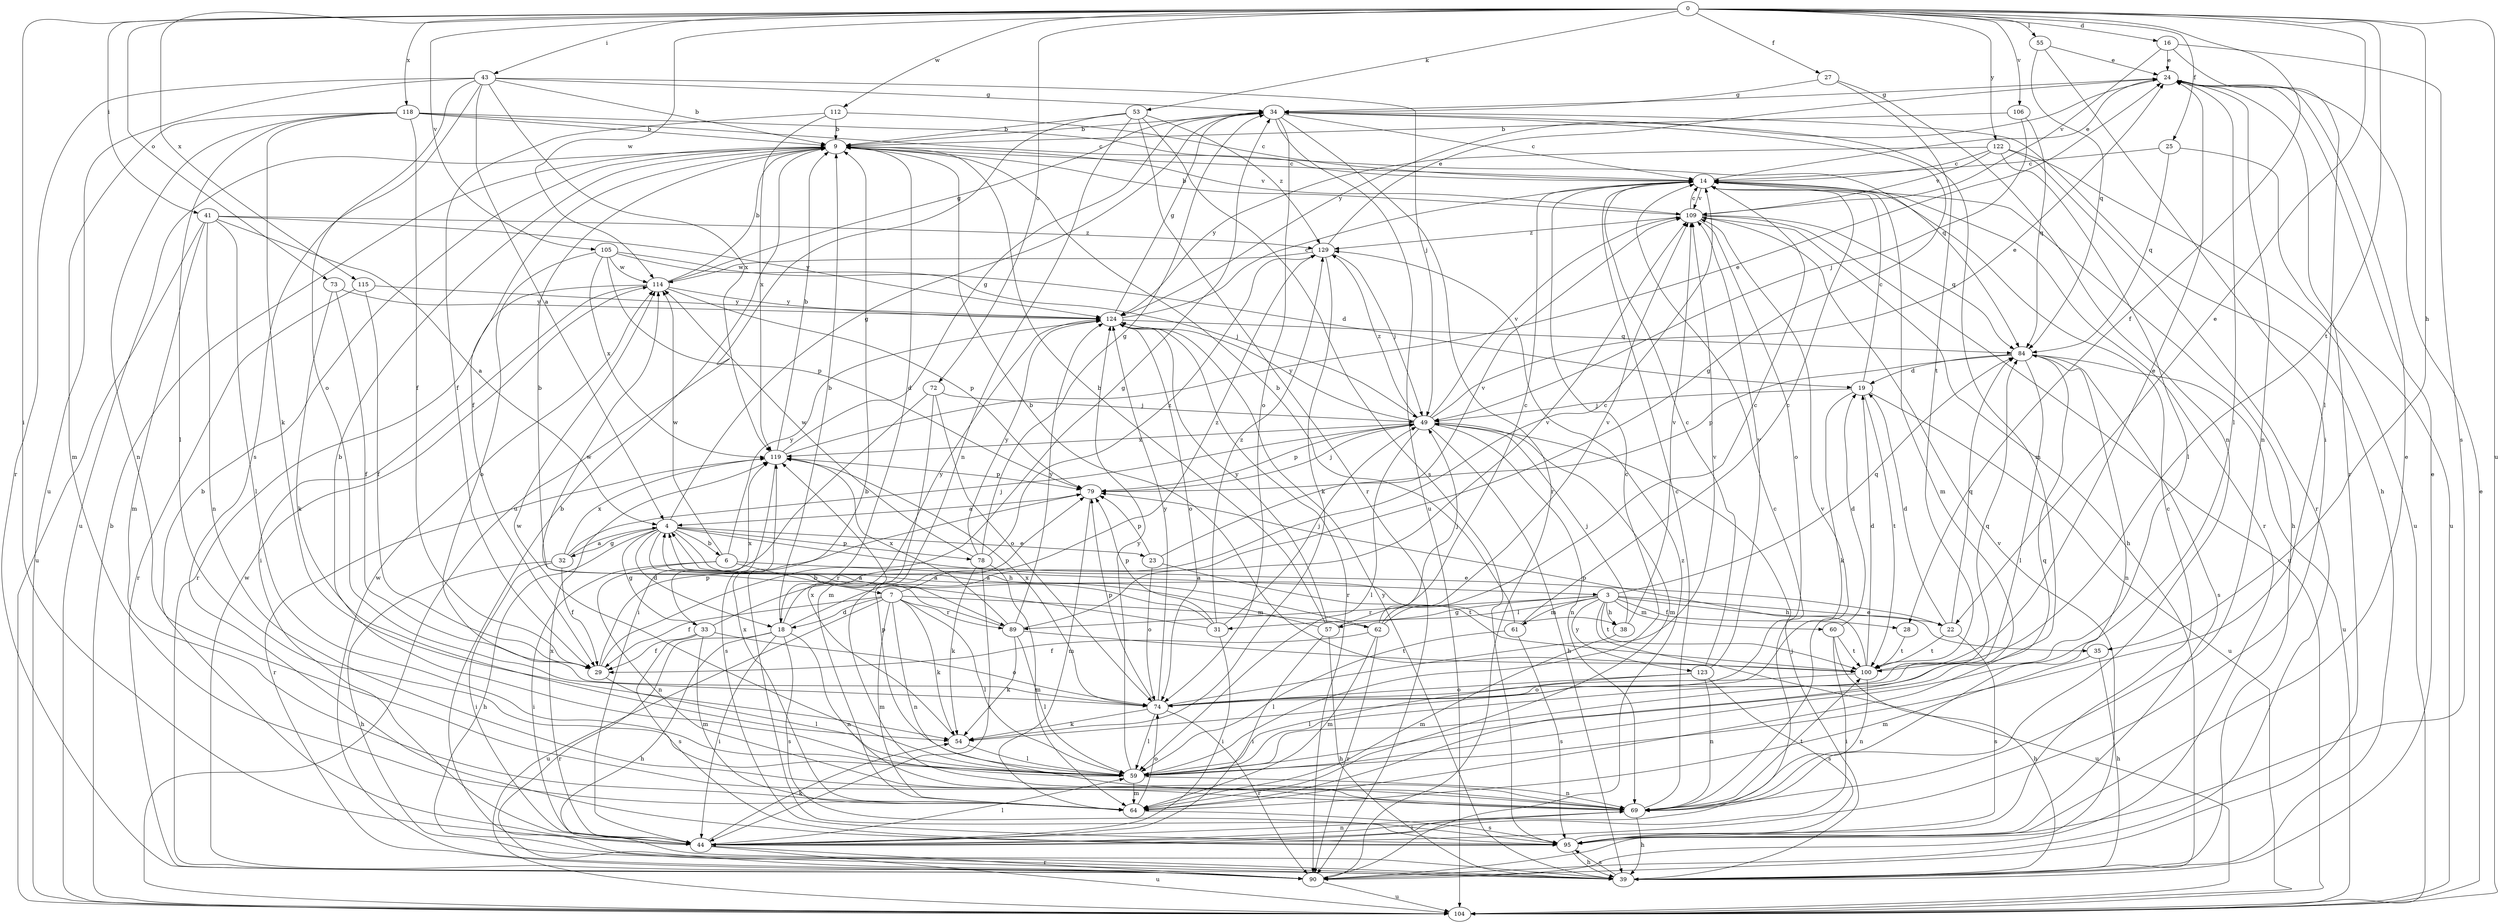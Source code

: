 strict digraph  {
0;
3;
4;
6;
7;
9;
14;
16;
18;
19;
22;
23;
24;
25;
27;
28;
29;
31;
32;
33;
34;
35;
38;
39;
41;
43;
44;
49;
53;
54;
55;
57;
59;
60;
61;
62;
64;
69;
72;
73;
74;
78;
79;
84;
89;
90;
95;
100;
104;
105;
106;
109;
112;
114;
115;
118;
119;
122;
123;
124;
129;
0 -> 16  [label=d];
0 -> 22  [label=e];
0 -> 25  [label=f];
0 -> 27  [label=f];
0 -> 28  [label=f];
0 -> 35  [label=h];
0 -> 41  [label=i];
0 -> 43  [label=i];
0 -> 44  [label=i];
0 -> 53  [label=k];
0 -> 55  [label=l];
0 -> 72  [label=o];
0 -> 73  [label=o];
0 -> 100  [label=t];
0 -> 104  [label=u];
0 -> 105  [label=v];
0 -> 106  [label=v];
0 -> 112  [label=w];
0 -> 114  [label=w];
0 -> 115  [label=x];
0 -> 118  [label=x];
0 -> 122  [label=y];
3 -> 22  [label=e];
3 -> 28  [label=f];
3 -> 31  [label=g];
3 -> 35  [label=h];
3 -> 38  [label=h];
3 -> 57  [label=l];
3 -> 60  [label=m];
3 -> 61  [label=m];
3 -> 84  [label=q];
3 -> 89  [label=r];
3 -> 100  [label=t];
3 -> 104  [label=u];
3 -> 123  [label=y];
4 -> 6  [label=b];
4 -> 18  [label=d];
4 -> 22  [label=e];
4 -> 23  [label=e];
4 -> 32  [label=g];
4 -> 33  [label=g];
4 -> 34  [label=g];
4 -> 38  [label=h];
4 -> 39  [label=h];
4 -> 78  [label=p];
4 -> 89  [label=r];
6 -> 3  [label=a];
6 -> 7  [label=b];
6 -> 44  [label=i];
6 -> 69  [label=n];
6 -> 114  [label=w];
6 -> 124  [label=y];
7 -> 18  [label=d];
7 -> 29  [label=f];
7 -> 54  [label=k];
7 -> 59  [label=l];
7 -> 62  [label=m];
7 -> 64  [label=m];
7 -> 69  [label=n];
7 -> 89  [label=r];
7 -> 104  [label=u];
7 -> 129  [label=z];
9 -> 14  [label=c];
9 -> 18  [label=d];
9 -> 29  [label=f];
9 -> 104  [label=u];
9 -> 109  [label=v];
14 -> 24  [label=e];
14 -> 39  [label=h];
14 -> 64  [label=m];
14 -> 90  [label=r];
14 -> 109  [label=v];
16 -> 24  [label=e];
16 -> 59  [label=l];
16 -> 95  [label=s];
16 -> 109  [label=v];
18 -> 9  [label=b];
18 -> 34  [label=g];
18 -> 39  [label=h];
18 -> 44  [label=i];
18 -> 69  [label=n];
18 -> 90  [label=r];
18 -> 95  [label=s];
18 -> 124  [label=y];
19 -> 14  [label=c];
19 -> 49  [label=j];
19 -> 54  [label=k];
19 -> 100  [label=t];
19 -> 104  [label=u];
22 -> 19  [label=d];
22 -> 84  [label=q];
22 -> 95  [label=s];
22 -> 100  [label=t];
23 -> 74  [label=o];
23 -> 79  [label=p];
23 -> 100  [label=t];
23 -> 109  [label=v];
24 -> 34  [label=g];
24 -> 59  [label=l];
24 -> 69  [label=n];
24 -> 90  [label=r];
24 -> 124  [label=y];
25 -> 14  [label=c];
25 -> 84  [label=q];
25 -> 104  [label=u];
27 -> 34  [label=g];
27 -> 69  [label=n];
27 -> 100  [label=t];
28 -> 100  [label=t];
29 -> 34  [label=g];
29 -> 59  [label=l];
29 -> 79  [label=p];
31 -> 4  [label=a];
31 -> 9  [label=b];
31 -> 44  [label=i];
31 -> 49  [label=j];
31 -> 79  [label=p];
31 -> 129  [label=z];
32 -> 4  [label=a];
32 -> 29  [label=f];
32 -> 39  [label=h];
32 -> 44  [label=i];
32 -> 49  [label=j];
32 -> 119  [label=x];
33 -> 14  [label=c];
33 -> 29  [label=f];
33 -> 64  [label=m];
33 -> 74  [label=o];
33 -> 95  [label=s];
33 -> 119  [label=x];
34 -> 9  [label=b];
34 -> 14  [label=c];
34 -> 39  [label=h];
34 -> 64  [label=m];
34 -> 74  [label=o];
34 -> 90  [label=r];
34 -> 104  [label=u];
35 -> 39  [label=h];
35 -> 64  [label=m];
38 -> 49  [label=j];
38 -> 64  [label=m];
38 -> 109  [label=v];
39 -> 9  [label=b];
39 -> 24  [label=e];
39 -> 49  [label=j];
39 -> 95  [label=s];
39 -> 114  [label=w];
39 -> 124  [label=y];
41 -> 4  [label=a];
41 -> 59  [label=l];
41 -> 64  [label=m];
41 -> 69  [label=n];
41 -> 104  [label=u];
41 -> 124  [label=y];
41 -> 129  [label=z];
43 -> 4  [label=a];
43 -> 9  [label=b];
43 -> 34  [label=g];
43 -> 49  [label=j];
43 -> 74  [label=o];
43 -> 90  [label=r];
43 -> 95  [label=s];
43 -> 104  [label=u];
43 -> 119  [label=x];
44 -> 9  [label=b];
44 -> 14  [label=c];
44 -> 54  [label=k];
44 -> 59  [label=l];
44 -> 69  [label=n];
44 -> 90  [label=r];
44 -> 104  [label=u];
44 -> 119  [label=x];
49 -> 24  [label=e];
49 -> 39  [label=h];
49 -> 59  [label=l];
49 -> 64  [label=m];
49 -> 69  [label=n];
49 -> 79  [label=p];
49 -> 109  [label=v];
49 -> 119  [label=x];
49 -> 124  [label=y];
49 -> 129  [label=z];
53 -> 9  [label=b];
53 -> 69  [label=n];
53 -> 90  [label=r];
53 -> 95  [label=s];
53 -> 104  [label=u];
53 -> 129  [label=z];
54 -> 59  [label=l];
54 -> 119  [label=x];
55 -> 24  [label=e];
55 -> 44  [label=i];
55 -> 84  [label=q];
57 -> 4  [label=a];
57 -> 9  [label=b];
57 -> 14  [label=c];
57 -> 39  [label=h];
57 -> 44  [label=i];
57 -> 124  [label=y];
59 -> 9  [label=b];
59 -> 14  [label=c];
59 -> 64  [label=m];
59 -> 69  [label=n];
59 -> 79  [label=p];
59 -> 84  [label=q];
59 -> 114  [label=w];
59 -> 124  [label=y];
60 -> 19  [label=d];
60 -> 39  [label=h];
60 -> 44  [label=i];
60 -> 100  [label=t];
61 -> 9  [label=b];
61 -> 14  [label=c];
61 -> 59  [label=l];
61 -> 95  [label=s];
62 -> 4  [label=a];
62 -> 14  [label=c];
62 -> 29  [label=f];
62 -> 49  [label=j];
62 -> 64  [label=m];
62 -> 90  [label=r];
62 -> 109  [label=v];
64 -> 74  [label=o];
64 -> 95  [label=s];
64 -> 119  [label=x];
69 -> 14  [label=c];
69 -> 39  [label=h];
69 -> 44  [label=i];
69 -> 100  [label=t];
69 -> 109  [label=v];
72 -> 44  [label=i];
72 -> 49  [label=j];
72 -> 64  [label=m];
72 -> 74  [label=o];
73 -> 29  [label=f];
73 -> 54  [label=k];
73 -> 124  [label=y];
74 -> 54  [label=k];
74 -> 59  [label=l];
74 -> 79  [label=p];
74 -> 84  [label=q];
74 -> 90  [label=r];
74 -> 109  [label=v];
74 -> 119  [label=x];
74 -> 124  [label=y];
78 -> 34  [label=g];
78 -> 44  [label=i];
78 -> 54  [label=k];
78 -> 64  [label=m];
78 -> 114  [label=w];
78 -> 124  [label=y];
78 -> 129  [label=z];
79 -> 4  [label=a];
79 -> 49  [label=j];
79 -> 64  [label=m];
84 -> 19  [label=d];
84 -> 59  [label=l];
84 -> 69  [label=n];
84 -> 79  [label=p];
84 -> 95  [label=s];
84 -> 104  [label=u];
89 -> 54  [label=k];
89 -> 59  [label=l];
89 -> 100  [label=t];
89 -> 109  [label=v];
89 -> 114  [label=w];
89 -> 119  [label=x];
89 -> 124  [label=y];
90 -> 104  [label=u];
90 -> 109  [label=v];
90 -> 114  [label=w];
90 -> 129  [label=z];
95 -> 9  [label=b];
95 -> 14  [label=c];
95 -> 24  [label=e];
95 -> 39  [label=h];
100 -> 9  [label=b];
100 -> 19  [label=d];
100 -> 24  [label=e];
100 -> 69  [label=n];
100 -> 74  [label=o];
100 -> 79  [label=p];
104 -> 9  [label=b];
104 -> 24  [label=e];
105 -> 19  [label=d];
105 -> 49  [label=j];
105 -> 74  [label=o];
105 -> 79  [label=p];
105 -> 114  [label=w];
105 -> 119  [label=x];
106 -> 9  [label=b];
106 -> 49  [label=j];
106 -> 84  [label=q];
109 -> 9  [label=b];
109 -> 14  [label=c];
109 -> 39  [label=h];
109 -> 74  [label=o];
109 -> 84  [label=q];
109 -> 104  [label=u];
109 -> 129  [label=z];
112 -> 9  [label=b];
112 -> 14  [label=c];
112 -> 29  [label=f];
112 -> 119  [label=x];
114 -> 9  [label=b];
114 -> 34  [label=g];
114 -> 44  [label=i];
114 -> 79  [label=p];
114 -> 90  [label=r];
114 -> 124  [label=y];
115 -> 29  [label=f];
115 -> 90  [label=r];
115 -> 124  [label=y];
118 -> 9  [label=b];
118 -> 14  [label=c];
118 -> 29  [label=f];
118 -> 54  [label=k];
118 -> 59  [label=l];
118 -> 64  [label=m];
118 -> 69  [label=n];
118 -> 84  [label=q];
119 -> 9  [label=b];
119 -> 24  [label=e];
119 -> 34  [label=g];
119 -> 79  [label=p];
119 -> 90  [label=r];
119 -> 95  [label=s];
122 -> 14  [label=c];
122 -> 59  [label=l];
122 -> 90  [label=r];
122 -> 104  [label=u];
122 -> 109  [label=v];
122 -> 124  [label=y];
123 -> 14  [label=c];
123 -> 59  [label=l];
123 -> 69  [label=n];
123 -> 74  [label=o];
123 -> 95  [label=s];
123 -> 109  [label=v];
124 -> 14  [label=c];
124 -> 34  [label=g];
124 -> 74  [label=o];
124 -> 84  [label=q];
124 -> 90  [label=r];
129 -> 24  [label=e];
129 -> 49  [label=j];
129 -> 54  [label=k];
129 -> 114  [label=w];
}
